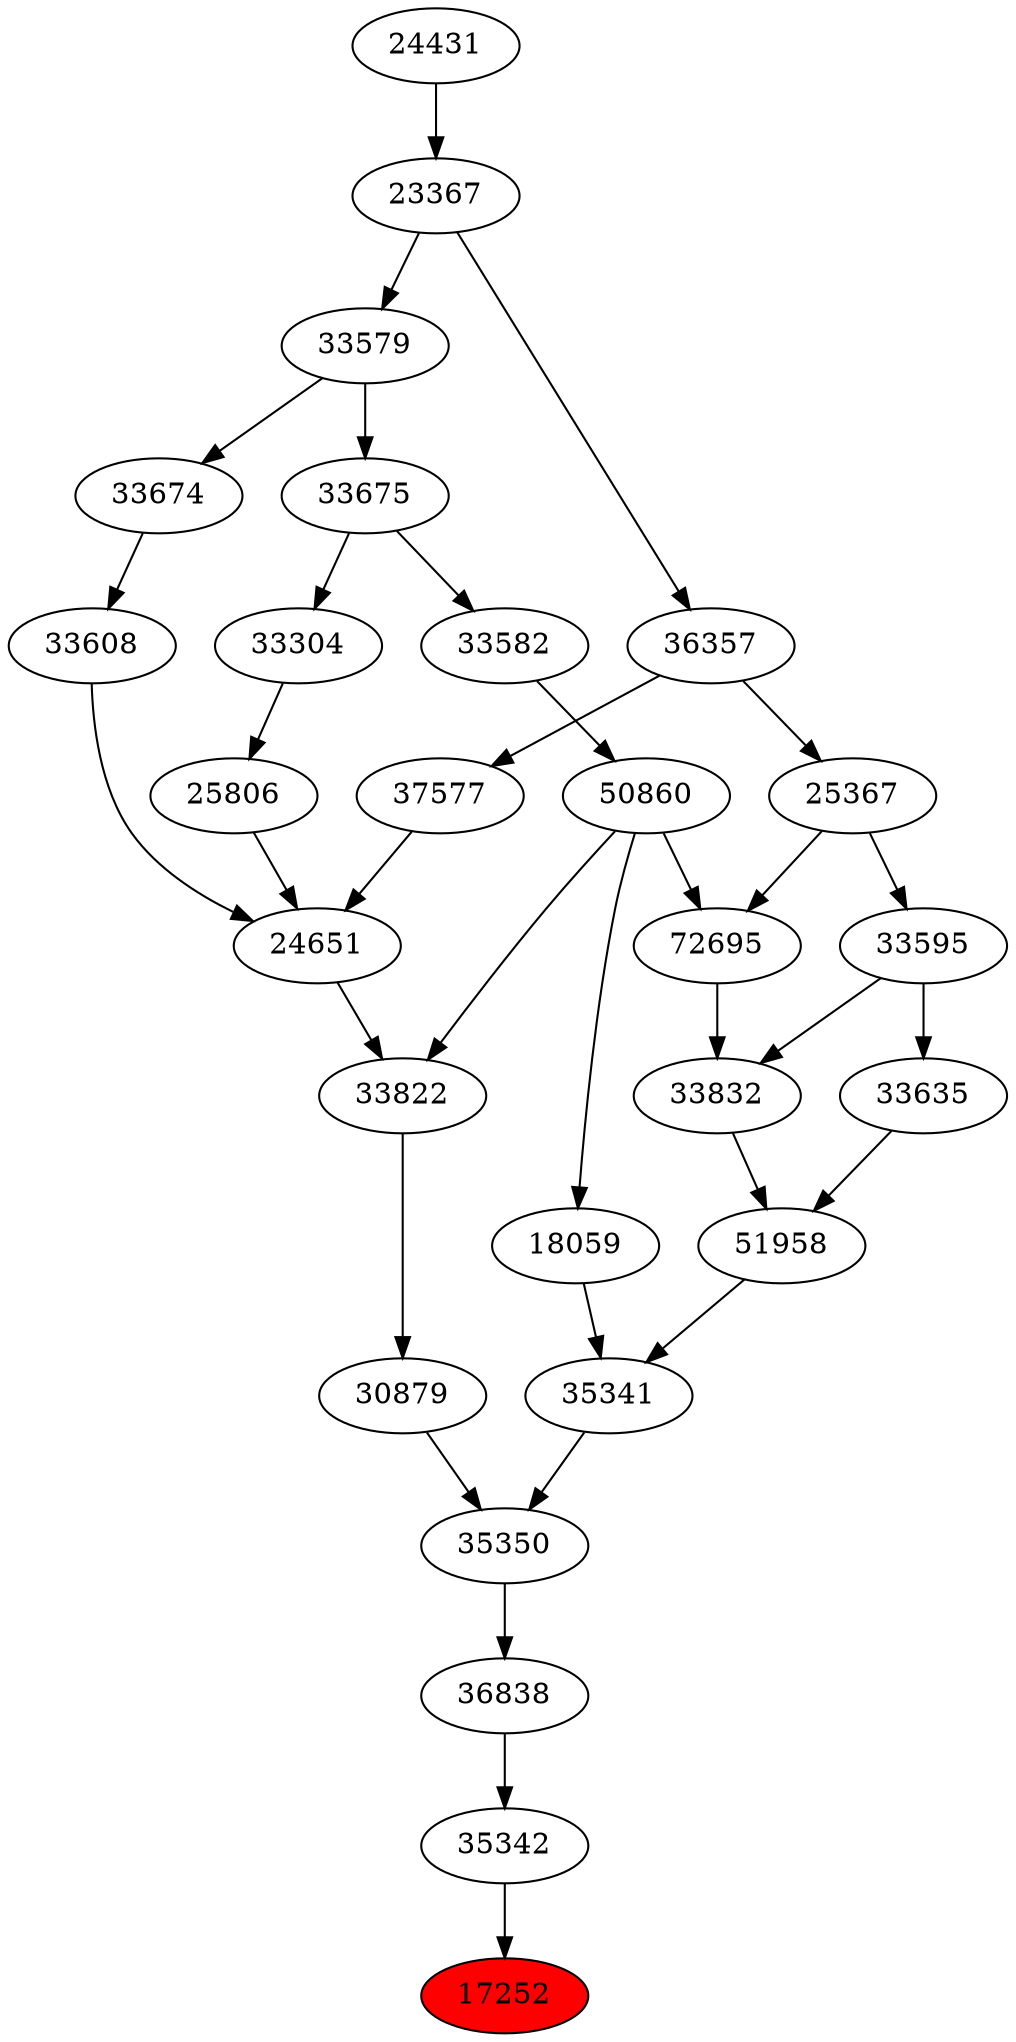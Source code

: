 strict digraph{ 
17252 [label="17252" fillcolor=red style=filled]
35342 -> 17252
35342 [label="35342"]
36838 -> 35342
36838 [label="36838"]
35350 -> 36838
35350 [label="35350"]
30879 -> 35350
35341 -> 35350
30879 [label="30879"]
33822 -> 30879
35341 [label="35341"]
51958 -> 35341
18059 -> 35341
33822 [label="33822"]
24651 -> 33822
50860 -> 33822
51958 [label="51958"]
33832 -> 51958
33635 -> 51958
18059 [label="18059"]
50860 -> 18059
24651 [label="24651"]
25806 -> 24651
33608 -> 24651
37577 -> 24651
50860 [label="50860"]
33582 -> 50860
33832 [label="33832"]
72695 -> 33832
33595 -> 33832
33635 [label="33635"]
33595 -> 33635
25806 [label="25806"]
33304 -> 25806
33608 [label="33608"]
33674 -> 33608
37577 [label="37577"]
36357 -> 37577
33582 [label="33582"]
33675 -> 33582
72695 [label="72695"]
50860 -> 72695
25367 -> 72695
33595 [label="33595"]
25367 -> 33595
33304 [label="33304"]
33675 -> 33304
33674 [label="33674"]
33579 -> 33674
36357 [label="36357"]
23367 -> 36357
33675 [label="33675"]
33579 -> 33675
25367 [label="25367"]
36357 -> 25367
33579 [label="33579"]
23367 -> 33579
23367 [label="23367"]
24431 -> 23367
24431 [label="24431"]
}
